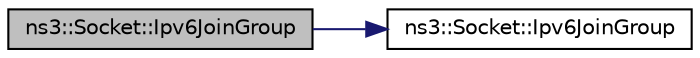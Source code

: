 digraph "ns3::Socket::Ipv6JoinGroup"
{
  edge [fontname="Helvetica",fontsize="10",labelfontname="Helvetica",labelfontsize="10"];
  node [fontname="Helvetica",fontsize="10",shape=record];
  rankdir="LR";
  Node1 [label="ns3::Socket::Ipv6JoinGroup",height=0.2,width=0.4,color="black", fillcolor="grey75", style="filled", fontcolor="black"];
  Node1 -> Node2 [color="midnightblue",fontsize="10",style="solid"];
  Node2 [label="ns3::Socket::Ipv6JoinGroup",height=0.2,width=0.4,color="black", fillcolor="white", style="filled",URL="$d9/df2/classns3_1_1Socket.html#aa9c414660bee2cd56bf6cdc4111b4744",tooltip="Joins a IPv6 multicast group. "];
}
